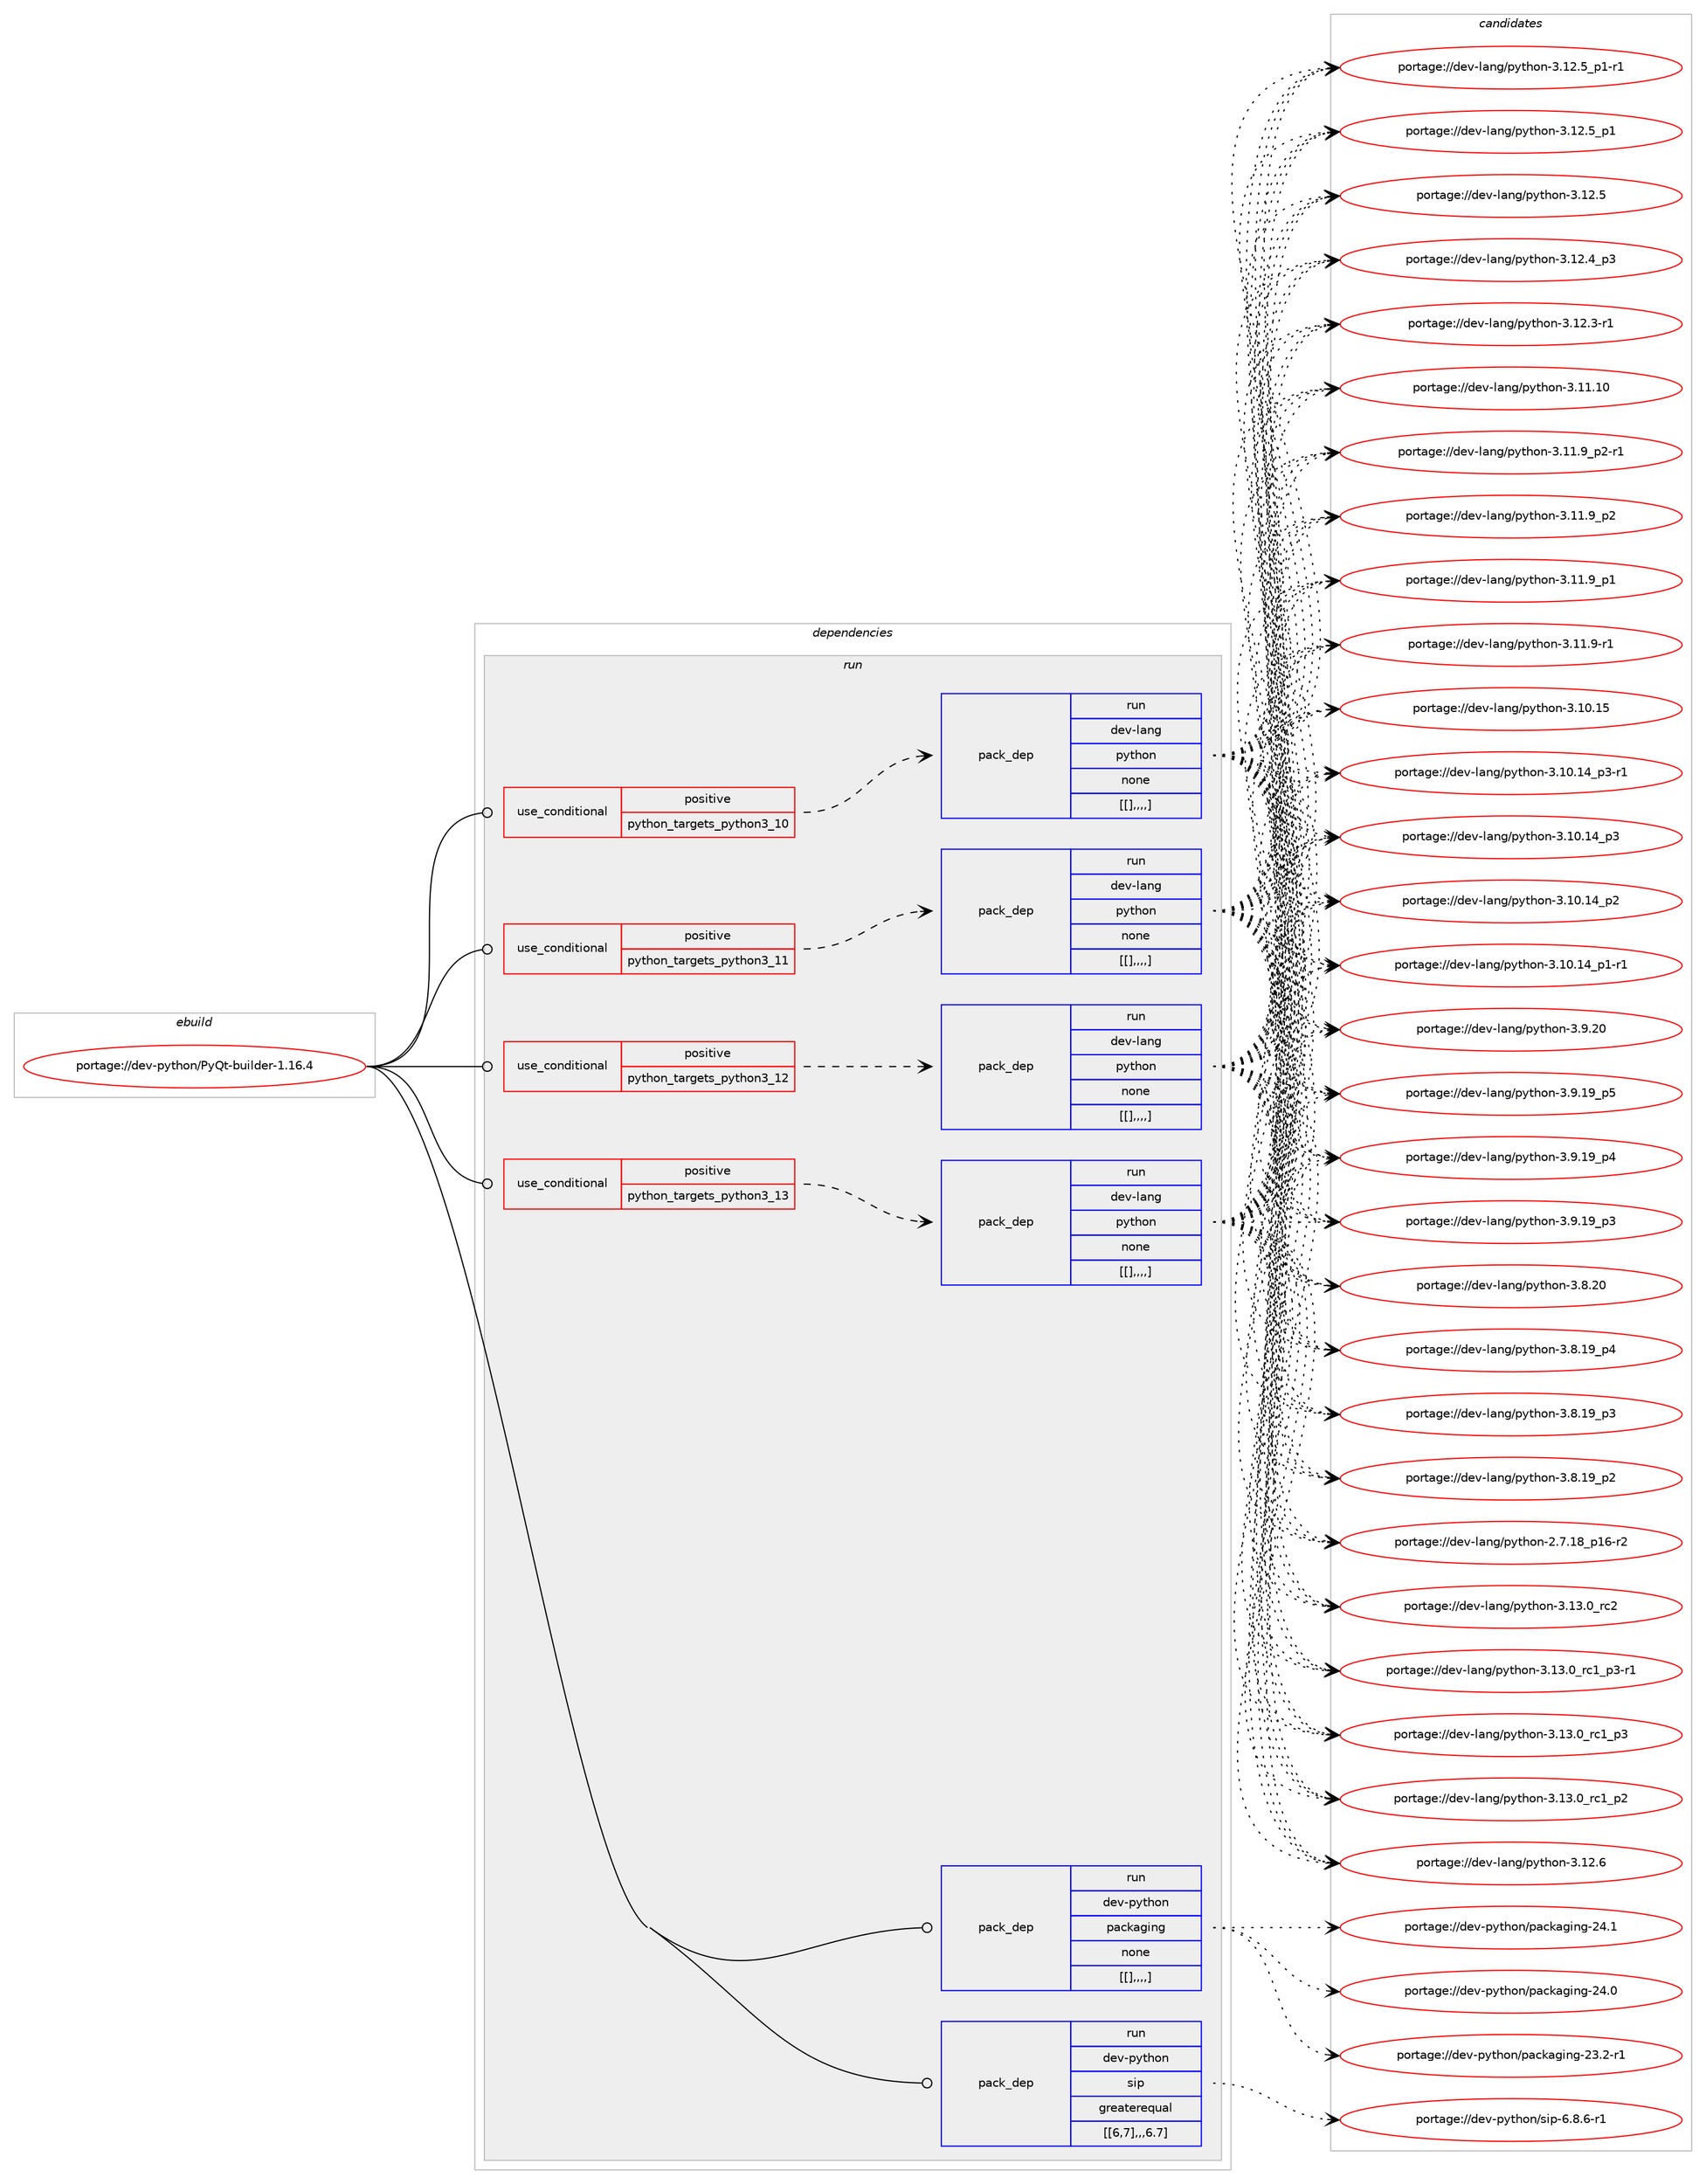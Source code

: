 digraph prolog {

# *************
# Graph options
# *************

newrank=true;
concentrate=true;
compound=true;
graph [rankdir=LR,fontname=Helvetica,fontsize=10,ranksep=1.5];#, ranksep=2.5, nodesep=0.2];
edge  [arrowhead=vee];
node  [fontname=Helvetica,fontsize=10];

# **********
# The ebuild
# **********

subgraph cluster_leftcol {
color=gray;
label=<<i>ebuild</i>>;
id [label="portage://dev-python/PyQt-builder-1.16.4", color=red, width=4, href="../dev-python/PyQt-builder-1.16.4.svg"];
}

# ****************
# The dependencies
# ****************

subgraph cluster_midcol {
color=gray;
label=<<i>dependencies</i>>;
subgraph cluster_compile {
fillcolor="#eeeeee";
style=filled;
label=<<i>compile</i>>;
}
subgraph cluster_compileandrun {
fillcolor="#eeeeee";
style=filled;
label=<<i>compile and run</i>>;
}
subgraph cluster_run {
fillcolor="#eeeeee";
style=filled;
label=<<i>run</i>>;
subgraph cond31029 {
dependency141744 [label=<<TABLE BORDER="0" CELLBORDER="1" CELLSPACING="0" CELLPADDING="4"><TR><TD ROWSPAN="3" CELLPADDING="10">use_conditional</TD></TR><TR><TD>positive</TD></TR><TR><TD>python_targets_python3_10</TD></TR></TABLE>>, shape=none, color=red];
subgraph pack109503 {
dependency141745 [label=<<TABLE BORDER="0" CELLBORDER="1" CELLSPACING="0" CELLPADDING="4" WIDTH="220"><TR><TD ROWSPAN="6" CELLPADDING="30">pack_dep</TD></TR><TR><TD WIDTH="110">run</TD></TR><TR><TD>dev-lang</TD></TR><TR><TD>python</TD></TR><TR><TD>none</TD></TR><TR><TD>[[],,,,]</TD></TR></TABLE>>, shape=none, color=blue];
}
dependency141744:e -> dependency141745:w [weight=20,style="dashed",arrowhead="vee"];
}
id:e -> dependency141744:w [weight=20,style="solid",arrowhead="odot"];
subgraph cond31030 {
dependency141746 [label=<<TABLE BORDER="0" CELLBORDER="1" CELLSPACING="0" CELLPADDING="4"><TR><TD ROWSPAN="3" CELLPADDING="10">use_conditional</TD></TR><TR><TD>positive</TD></TR><TR><TD>python_targets_python3_11</TD></TR></TABLE>>, shape=none, color=red];
subgraph pack109504 {
dependency141747 [label=<<TABLE BORDER="0" CELLBORDER="1" CELLSPACING="0" CELLPADDING="4" WIDTH="220"><TR><TD ROWSPAN="6" CELLPADDING="30">pack_dep</TD></TR><TR><TD WIDTH="110">run</TD></TR><TR><TD>dev-lang</TD></TR><TR><TD>python</TD></TR><TR><TD>none</TD></TR><TR><TD>[[],,,,]</TD></TR></TABLE>>, shape=none, color=blue];
}
dependency141746:e -> dependency141747:w [weight=20,style="dashed",arrowhead="vee"];
}
id:e -> dependency141746:w [weight=20,style="solid",arrowhead="odot"];
subgraph cond31031 {
dependency141748 [label=<<TABLE BORDER="0" CELLBORDER="1" CELLSPACING="0" CELLPADDING="4"><TR><TD ROWSPAN="3" CELLPADDING="10">use_conditional</TD></TR><TR><TD>positive</TD></TR><TR><TD>python_targets_python3_12</TD></TR></TABLE>>, shape=none, color=red];
subgraph pack109505 {
dependency141749 [label=<<TABLE BORDER="0" CELLBORDER="1" CELLSPACING="0" CELLPADDING="4" WIDTH="220"><TR><TD ROWSPAN="6" CELLPADDING="30">pack_dep</TD></TR><TR><TD WIDTH="110">run</TD></TR><TR><TD>dev-lang</TD></TR><TR><TD>python</TD></TR><TR><TD>none</TD></TR><TR><TD>[[],,,,]</TD></TR></TABLE>>, shape=none, color=blue];
}
dependency141748:e -> dependency141749:w [weight=20,style="dashed",arrowhead="vee"];
}
id:e -> dependency141748:w [weight=20,style="solid",arrowhead="odot"];
subgraph cond31032 {
dependency141750 [label=<<TABLE BORDER="0" CELLBORDER="1" CELLSPACING="0" CELLPADDING="4"><TR><TD ROWSPAN="3" CELLPADDING="10">use_conditional</TD></TR><TR><TD>positive</TD></TR><TR><TD>python_targets_python3_13</TD></TR></TABLE>>, shape=none, color=red];
subgraph pack109506 {
dependency141751 [label=<<TABLE BORDER="0" CELLBORDER="1" CELLSPACING="0" CELLPADDING="4" WIDTH="220"><TR><TD ROWSPAN="6" CELLPADDING="30">pack_dep</TD></TR><TR><TD WIDTH="110">run</TD></TR><TR><TD>dev-lang</TD></TR><TR><TD>python</TD></TR><TR><TD>none</TD></TR><TR><TD>[[],,,,]</TD></TR></TABLE>>, shape=none, color=blue];
}
dependency141750:e -> dependency141751:w [weight=20,style="dashed",arrowhead="vee"];
}
id:e -> dependency141750:w [weight=20,style="solid",arrowhead="odot"];
subgraph pack109507 {
dependency141752 [label=<<TABLE BORDER="0" CELLBORDER="1" CELLSPACING="0" CELLPADDING="4" WIDTH="220"><TR><TD ROWSPAN="6" CELLPADDING="30">pack_dep</TD></TR><TR><TD WIDTH="110">run</TD></TR><TR><TD>dev-python</TD></TR><TR><TD>packaging</TD></TR><TR><TD>none</TD></TR><TR><TD>[[],,,,]</TD></TR></TABLE>>, shape=none, color=blue];
}
id:e -> dependency141752:w [weight=20,style="solid",arrowhead="odot"];
subgraph pack109508 {
dependency141753 [label=<<TABLE BORDER="0" CELLBORDER="1" CELLSPACING="0" CELLPADDING="4" WIDTH="220"><TR><TD ROWSPAN="6" CELLPADDING="30">pack_dep</TD></TR><TR><TD WIDTH="110">run</TD></TR><TR><TD>dev-python</TD></TR><TR><TD>sip</TD></TR><TR><TD>greaterequal</TD></TR><TR><TD>[[6,7],,,6.7]</TD></TR></TABLE>>, shape=none, color=blue];
}
id:e -> dependency141753:w [weight=20,style="solid",arrowhead="odot"];
}
}

# **************
# The candidates
# **************

subgraph cluster_choices {
rank=same;
color=gray;
label=<<i>candidates</i>>;

subgraph choice109503 {
color=black;
nodesep=1;
choice10010111845108971101034711212111610411111045514649514648951149950 [label="portage://dev-lang/python-3.13.0_rc2", color=red, width=4,href="../dev-lang/python-3.13.0_rc2.svg"];
choice1001011184510897110103471121211161041111104551464951464895114994995112514511449 [label="portage://dev-lang/python-3.13.0_rc1_p3-r1", color=red, width=4,href="../dev-lang/python-3.13.0_rc1_p3-r1.svg"];
choice100101118451089711010347112121116104111110455146495146489511499499511251 [label="portage://dev-lang/python-3.13.0_rc1_p3", color=red, width=4,href="../dev-lang/python-3.13.0_rc1_p3.svg"];
choice100101118451089711010347112121116104111110455146495146489511499499511250 [label="portage://dev-lang/python-3.13.0_rc1_p2", color=red, width=4,href="../dev-lang/python-3.13.0_rc1_p2.svg"];
choice10010111845108971101034711212111610411111045514649504654 [label="portage://dev-lang/python-3.12.6", color=red, width=4,href="../dev-lang/python-3.12.6.svg"];
choice1001011184510897110103471121211161041111104551464950465395112494511449 [label="portage://dev-lang/python-3.12.5_p1-r1", color=red, width=4,href="../dev-lang/python-3.12.5_p1-r1.svg"];
choice100101118451089711010347112121116104111110455146495046539511249 [label="portage://dev-lang/python-3.12.5_p1", color=red, width=4,href="../dev-lang/python-3.12.5_p1.svg"];
choice10010111845108971101034711212111610411111045514649504653 [label="portage://dev-lang/python-3.12.5", color=red, width=4,href="../dev-lang/python-3.12.5.svg"];
choice100101118451089711010347112121116104111110455146495046529511251 [label="portage://dev-lang/python-3.12.4_p3", color=red, width=4,href="../dev-lang/python-3.12.4_p3.svg"];
choice100101118451089711010347112121116104111110455146495046514511449 [label="portage://dev-lang/python-3.12.3-r1", color=red, width=4,href="../dev-lang/python-3.12.3-r1.svg"];
choice1001011184510897110103471121211161041111104551464949464948 [label="portage://dev-lang/python-3.11.10", color=red, width=4,href="../dev-lang/python-3.11.10.svg"];
choice1001011184510897110103471121211161041111104551464949465795112504511449 [label="portage://dev-lang/python-3.11.9_p2-r1", color=red, width=4,href="../dev-lang/python-3.11.9_p2-r1.svg"];
choice100101118451089711010347112121116104111110455146494946579511250 [label="portage://dev-lang/python-3.11.9_p2", color=red, width=4,href="../dev-lang/python-3.11.9_p2.svg"];
choice100101118451089711010347112121116104111110455146494946579511249 [label="portage://dev-lang/python-3.11.9_p1", color=red, width=4,href="../dev-lang/python-3.11.9_p1.svg"];
choice100101118451089711010347112121116104111110455146494946574511449 [label="portage://dev-lang/python-3.11.9-r1", color=red, width=4,href="../dev-lang/python-3.11.9-r1.svg"];
choice1001011184510897110103471121211161041111104551464948464953 [label="portage://dev-lang/python-3.10.15", color=red, width=4,href="../dev-lang/python-3.10.15.svg"];
choice100101118451089711010347112121116104111110455146494846495295112514511449 [label="portage://dev-lang/python-3.10.14_p3-r1", color=red, width=4,href="../dev-lang/python-3.10.14_p3-r1.svg"];
choice10010111845108971101034711212111610411111045514649484649529511251 [label="portage://dev-lang/python-3.10.14_p3", color=red, width=4,href="../dev-lang/python-3.10.14_p3.svg"];
choice10010111845108971101034711212111610411111045514649484649529511250 [label="portage://dev-lang/python-3.10.14_p2", color=red, width=4,href="../dev-lang/python-3.10.14_p2.svg"];
choice100101118451089711010347112121116104111110455146494846495295112494511449 [label="portage://dev-lang/python-3.10.14_p1-r1", color=red, width=4,href="../dev-lang/python-3.10.14_p1-r1.svg"];
choice10010111845108971101034711212111610411111045514657465048 [label="portage://dev-lang/python-3.9.20", color=red, width=4,href="../dev-lang/python-3.9.20.svg"];
choice100101118451089711010347112121116104111110455146574649579511253 [label="portage://dev-lang/python-3.9.19_p5", color=red, width=4,href="../dev-lang/python-3.9.19_p5.svg"];
choice100101118451089711010347112121116104111110455146574649579511252 [label="portage://dev-lang/python-3.9.19_p4", color=red, width=4,href="../dev-lang/python-3.9.19_p4.svg"];
choice100101118451089711010347112121116104111110455146574649579511251 [label="portage://dev-lang/python-3.9.19_p3", color=red, width=4,href="../dev-lang/python-3.9.19_p3.svg"];
choice10010111845108971101034711212111610411111045514656465048 [label="portage://dev-lang/python-3.8.20", color=red, width=4,href="../dev-lang/python-3.8.20.svg"];
choice100101118451089711010347112121116104111110455146564649579511252 [label="portage://dev-lang/python-3.8.19_p4", color=red, width=4,href="../dev-lang/python-3.8.19_p4.svg"];
choice100101118451089711010347112121116104111110455146564649579511251 [label="portage://dev-lang/python-3.8.19_p3", color=red, width=4,href="../dev-lang/python-3.8.19_p3.svg"];
choice100101118451089711010347112121116104111110455146564649579511250 [label="portage://dev-lang/python-3.8.19_p2", color=red, width=4,href="../dev-lang/python-3.8.19_p2.svg"];
choice100101118451089711010347112121116104111110455046554649569511249544511450 [label="portage://dev-lang/python-2.7.18_p16-r2", color=red, width=4,href="../dev-lang/python-2.7.18_p16-r2.svg"];
dependency141745:e -> choice10010111845108971101034711212111610411111045514649514648951149950:w [style=dotted,weight="100"];
dependency141745:e -> choice1001011184510897110103471121211161041111104551464951464895114994995112514511449:w [style=dotted,weight="100"];
dependency141745:e -> choice100101118451089711010347112121116104111110455146495146489511499499511251:w [style=dotted,weight="100"];
dependency141745:e -> choice100101118451089711010347112121116104111110455146495146489511499499511250:w [style=dotted,weight="100"];
dependency141745:e -> choice10010111845108971101034711212111610411111045514649504654:w [style=dotted,weight="100"];
dependency141745:e -> choice1001011184510897110103471121211161041111104551464950465395112494511449:w [style=dotted,weight="100"];
dependency141745:e -> choice100101118451089711010347112121116104111110455146495046539511249:w [style=dotted,weight="100"];
dependency141745:e -> choice10010111845108971101034711212111610411111045514649504653:w [style=dotted,weight="100"];
dependency141745:e -> choice100101118451089711010347112121116104111110455146495046529511251:w [style=dotted,weight="100"];
dependency141745:e -> choice100101118451089711010347112121116104111110455146495046514511449:w [style=dotted,weight="100"];
dependency141745:e -> choice1001011184510897110103471121211161041111104551464949464948:w [style=dotted,weight="100"];
dependency141745:e -> choice1001011184510897110103471121211161041111104551464949465795112504511449:w [style=dotted,weight="100"];
dependency141745:e -> choice100101118451089711010347112121116104111110455146494946579511250:w [style=dotted,weight="100"];
dependency141745:e -> choice100101118451089711010347112121116104111110455146494946579511249:w [style=dotted,weight="100"];
dependency141745:e -> choice100101118451089711010347112121116104111110455146494946574511449:w [style=dotted,weight="100"];
dependency141745:e -> choice1001011184510897110103471121211161041111104551464948464953:w [style=dotted,weight="100"];
dependency141745:e -> choice100101118451089711010347112121116104111110455146494846495295112514511449:w [style=dotted,weight="100"];
dependency141745:e -> choice10010111845108971101034711212111610411111045514649484649529511251:w [style=dotted,weight="100"];
dependency141745:e -> choice10010111845108971101034711212111610411111045514649484649529511250:w [style=dotted,weight="100"];
dependency141745:e -> choice100101118451089711010347112121116104111110455146494846495295112494511449:w [style=dotted,weight="100"];
dependency141745:e -> choice10010111845108971101034711212111610411111045514657465048:w [style=dotted,weight="100"];
dependency141745:e -> choice100101118451089711010347112121116104111110455146574649579511253:w [style=dotted,weight="100"];
dependency141745:e -> choice100101118451089711010347112121116104111110455146574649579511252:w [style=dotted,weight="100"];
dependency141745:e -> choice100101118451089711010347112121116104111110455146574649579511251:w [style=dotted,weight="100"];
dependency141745:e -> choice10010111845108971101034711212111610411111045514656465048:w [style=dotted,weight="100"];
dependency141745:e -> choice100101118451089711010347112121116104111110455146564649579511252:w [style=dotted,weight="100"];
dependency141745:e -> choice100101118451089711010347112121116104111110455146564649579511251:w [style=dotted,weight="100"];
dependency141745:e -> choice100101118451089711010347112121116104111110455146564649579511250:w [style=dotted,weight="100"];
dependency141745:e -> choice100101118451089711010347112121116104111110455046554649569511249544511450:w [style=dotted,weight="100"];
}
subgraph choice109504 {
color=black;
nodesep=1;
choice10010111845108971101034711212111610411111045514649514648951149950 [label="portage://dev-lang/python-3.13.0_rc2", color=red, width=4,href="../dev-lang/python-3.13.0_rc2.svg"];
choice1001011184510897110103471121211161041111104551464951464895114994995112514511449 [label="portage://dev-lang/python-3.13.0_rc1_p3-r1", color=red, width=4,href="../dev-lang/python-3.13.0_rc1_p3-r1.svg"];
choice100101118451089711010347112121116104111110455146495146489511499499511251 [label="portage://dev-lang/python-3.13.0_rc1_p3", color=red, width=4,href="../dev-lang/python-3.13.0_rc1_p3.svg"];
choice100101118451089711010347112121116104111110455146495146489511499499511250 [label="portage://dev-lang/python-3.13.0_rc1_p2", color=red, width=4,href="../dev-lang/python-3.13.0_rc1_p2.svg"];
choice10010111845108971101034711212111610411111045514649504654 [label="portage://dev-lang/python-3.12.6", color=red, width=4,href="../dev-lang/python-3.12.6.svg"];
choice1001011184510897110103471121211161041111104551464950465395112494511449 [label="portage://dev-lang/python-3.12.5_p1-r1", color=red, width=4,href="../dev-lang/python-3.12.5_p1-r1.svg"];
choice100101118451089711010347112121116104111110455146495046539511249 [label="portage://dev-lang/python-3.12.5_p1", color=red, width=4,href="../dev-lang/python-3.12.5_p1.svg"];
choice10010111845108971101034711212111610411111045514649504653 [label="portage://dev-lang/python-3.12.5", color=red, width=4,href="../dev-lang/python-3.12.5.svg"];
choice100101118451089711010347112121116104111110455146495046529511251 [label="portage://dev-lang/python-3.12.4_p3", color=red, width=4,href="../dev-lang/python-3.12.4_p3.svg"];
choice100101118451089711010347112121116104111110455146495046514511449 [label="portage://dev-lang/python-3.12.3-r1", color=red, width=4,href="../dev-lang/python-3.12.3-r1.svg"];
choice1001011184510897110103471121211161041111104551464949464948 [label="portage://dev-lang/python-3.11.10", color=red, width=4,href="../dev-lang/python-3.11.10.svg"];
choice1001011184510897110103471121211161041111104551464949465795112504511449 [label="portage://dev-lang/python-3.11.9_p2-r1", color=red, width=4,href="../dev-lang/python-3.11.9_p2-r1.svg"];
choice100101118451089711010347112121116104111110455146494946579511250 [label="portage://dev-lang/python-3.11.9_p2", color=red, width=4,href="../dev-lang/python-3.11.9_p2.svg"];
choice100101118451089711010347112121116104111110455146494946579511249 [label="portage://dev-lang/python-3.11.9_p1", color=red, width=4,href="../dev-lang/python-3.11.9_p1.svg"];
choice100101118451089711010347112121116104111110455146494946574511449 [label="portage://dev-lang/python-3.11.9-r1", color=red, width=4,href="../dev-lang/python-3.11.9-r1.svg"];
choice1001011184510897110103471121211161041111104551464948464953 [label="portage://dev-lang/python-3.10.15", color=red, width=4,href="../dev-lang/python-3.10.15.svg"];
choice100101118451089711010347112121116104111110455146494846495295112514511449 [label="portage://dev-lang/python-3.10.14_p3-r1", color=red, width=4,href="../dev-lang/python-3.10.14_p3-r1.svg"];
choice10010111845108971101034711212111610411111045514649484649529511251 [label="portage://dev-lang/python-3.10.14_p3", color=red, width=4,href="../dev-lang/python-3.10.14_p3.svg"];
choice10010111845108971101034711212111610411111045514649484649529511250 [label="portage://dev-lang/python-3.10.14_p2", color=red, width=4,href="../dev-lang/python-3.10.14_p2.svg"];
choice100101118451089711010347112121116104111110455146494846495295112494511449 [label="portage://dev-lang/python-3.10.14_p1-r1", color=red, width=4,href="../dev-lang/python-3.10.14_p1-r1.svg"];
choice10010111845108971101034711212111610411111045514657465048 [label="portage://dev-lang/python-3.9.20", color=red, width=4,href="../dev-lang/python-3.9.20.svg"];
choice100101118451089711010347112121116104111110455146574649579511253 [label="portage://dev-lang/python-3.9.19_p5", color=red, width=4,href="../dev-lang/python-3.9.19_p5.svg"];
choice100101118451089711010347112121116104111110455146574649579511252 [label="portage://dev-lang/python-3.9.19_p4", color=red, width=4,href="../dev-lang/python-3.9.19_p4.svg"];
choice100101118451089711010347112121116104111110455146574649579511251 [label="portage://dev-lang/python-3.9.19_p3", color=red, width=4,href="../dev-lang/python-3.9.19_p3.svg"];
choice10010111845108971101034711212111610411111045514656465048 [label="portage://dev-lang/python-3.8.20", color=red, width=4,href="../dev-lang/python-3.8.20.svg"];
choice100101118451089711010347112121116104111110455146564649579511252 [label="portage://dev-lang/python-3.8.19_p4", color=red, width=4,href="../dev-lang/python-3.8.19_p4.svg"];
choice100101118451089711010347112121116104111110455146564649579511251 [label="portage://dev-lang/python-3.8.19_p3", color=red, width=4,href="../dev-lang/python-3.8.19_p3.svg"];
choice100101118451089711010347112121116104111110455146564649579511250 [label="portage://dev-lang/python-3.8.19_p2", color=red, width=4,href="../dev-lang/python-3.8.19_p2.svg"];
choice100101118451089711010347112121116104111110455046554649569511249544511450 [label="portage://dev-lang/python-2.7.18_p16-r2", color=red, width=4,href="../dev-lang/python-2.7.18_p16-r2.svg"];
dependency141747:e -> choice10010111845108971101034711212111610411111045514649514648951149950:w [style=dotted,weight="100"];
dependency141747:e -> choice1001011184510897110103471121211161041111104551464951464895114994995112514511449:w [style=dotted,weight="100"];
dependency141747:e -> choice100101118451089711010347112121116104111110455146495146489511499499511251:w [style=dotted,weight="100"];
dependency141747:e -> choice100101118451089711010347112121116104111110455146495146489511499499511250:w [style=dotted,weight="100"];
dependency141747:e -> choice10010111845108971101034711212111610411111045514649504654:w [style=dotted,weight="100"];
dependency141747:e -> choice1001011184510897110103471121211161041111104551464950465395112494511449:w [style=dotted,weight="100"];
dependency141747:e -> choice100101118451089711010347112121116104111110455146495046539511249:w [style=dotted,weight="100"];
dependency141747:e -> choice10010111845108971101034711212111610411111045514649504653:w [style=dotted,weight="100"];
dependency141747:e -> choice100101118451089711010347112121116104111110455146495046529511251:w [style=dotted,weight="100"];
dependency141747:e -> choice100101118451089711010347112121116104111110455146495046514511449:w [style=dotted,weight="100"];
dependency141747:e -> choice1001011184510897110103471121211161041111104551464949464948:w [style=dotted,weight="100"];
dependency141747:e -> choice1001011184510897110103471121211161041111104551464949465795112504511449:w [style=dotted,weight="100"];
dependency141747:e -> choice100101118451089711010347112121116104111110455146494946579511250:w [style=dotted,weight="100"];
dependency141747:e -> choice100101118451089711010347112121116104111110455146494946579511249:w [style=dotted,weight="100"];
dependency141747:e -> choice100101118451089711010347112121116104111110455146494946574511449:w [style=dotted,weight="100"];
dependency141747:e -> choice1001011184510897110103471121211161041111104551464948464953:w [style=dotted,weight="100"];
dependency141747:e -> choice100101118451089711010347112121116104111110455146494846495295112514511449:w [style=dotted,weight="100"];
dependency141747:e -> choice10010111845108971101034711212111610411111045514649484649529511251:w [style=dotted,weight="100"];
dependency141747:e -> choice10010111845108971101034711212111610411111045514649484649529511250:w [style=dotted,weight="100"];
dependency141747:e -> choice100101118451089711010347112121116104111110455146494846495295112494511449:w [style=dotted,weight="100"];
dependency141747:e -> choice10010111845108971101034711212111610411111045514657465048:w [style=dotted,weight="100"];
dependency141747:e -> choice100101118451089711010347112121116104111110455146574649579511253:w [style=dotted,weight="100"];
dependency141747:e -> choice100101118451089711010347112121116104111110455146574649579511252:w [style=dotted,weight="100"];
dependency141747:e -> choice100101118451089711010347112121116104111110455146574649579511251:w [style=dotted,weight="100"];
dependency141747:e -> choice10010111845108971101034711212111610411111045514656465048:w [style=dotted,weight="100"];
dependency141747:e -> choice100101118451089711010347112121116104111110455146564649579511252:w [style=dotted,weight="100"];
dependency141747:e -> choice100101118451089711010347112121116104111110455146564649579511251:w [style=dotted,weight="100"];
dependency141747:e -> choice100101118451089711010347112121116104111110455146564649579511250:w [style=dotted,weight="100"];
dependency141747:e -> choice100101118451089711010347112121116104111110455046554649569511249544511450:w [style=dotted,weight="100"];
}
subgraph choice109505 {
color=black;
nodesep=1;
choice10010111845108971101034711212111610411111045514649514648951149950 [label="portage://dev-lang/python-3.13.0_rc2", color=red, width=4,href="../dev-lang/python-3.13.0_rc2.svg"];
choice1001011184510897110103471121211161041111104551464951464895114994995112514511449 [label="portage://dev-lang/python-3.13.0_rc1_p3-r1", color=red, width=4,href="../dev-lang/python-3.13.0_rc1_p3-r1.svg"];
choice100101118451089711010347112121116104111110455146495146489511499499511251 [label="portage://dev-lang/python-3.13.0_rc1_p3", color=red, width=4,href="../dev-lang/python-3.13.0_rc1_p3.svg"];
choice100101118451089711010347112121116104111110455146495146489511499499511250 [label="portage://dev-lang/python-3.13.0_rc1_p2", color=red, width=4,href="../dev-lang/python-3.13.0_rc1_p2.svg"];
choice10010111845108971101034711212111610411111045514649504654 [label="portage://dev-lang/python-3.12.6", color=red, width=4,href="../dev-lang/python-3.12.6.svg"];
choice1001011184510897110103471121211161041111104551464950465395112494511449 [label="portage://dev-lang/python-3.12.5_p1-r1", color=red, width=4,href="../dev-lang/python-3.12.5_p1-r1.svg"];
choice100101118451089711010347112121116104111110455146495046539511249 [label="portage://dev-lang/python-3.12.5_p1", color=red, width=4,href="../dev-lang/python-3.12.5_p1.svg"];
choice10010111845108971101034711212111610411111045514649504653 [label="portage://dev-lang/python-3.12.5", color=red, width=4,href="../dev-lang/python-3.12.5.svg"];
choice100101118451089711010347112121116104111110455146495046529511251 [label="portage://dev-lang/python-3.12.4_p3", color=red, width=4,href="../dev-lang/python-3.12.4_p3.svg"];
choice100101118451089711010347112121116104111110455146495046514511449 [label="portage://dev-lang/python-3.12.3-r1", color=red, width=4,href="../dev-lang/python-3.12.3-r1.svg"];
choice1001011184510897110103471121211161041111104551464949464948 [label="portage://dev-lang/python-3.11.10", color=red, width=4,href="../dev-lang/python-3.11.10.svg"];
choice1001011184510897110103471121211161041111104551464949465795112504511449 [label="portage://dev-lang/python-3.11.9_p2-r1", color=red, width=4,href="../dev-lang/python-3.11.9_p2-r1.svg"];
choice100101118451089711010347112121116104111110455146494946579511250 [label="portage://dev-lang/python-3.11.9_p2", color=red, width=4,href="../dev-lang/python-3.11.9_p2.svg"];
choice100101118451089711010347112121116104111110455146494946579511249 [label="portage://dev-lang/python-3.11.9_p1", color=red, width=4,href="../dev-lang/python-3.11.9_p1.svg"];
choice100101118451089711010347112121116104111110455146494946574511449 [label="portage://dev-lang/python-3.11.9-r1", color=red, width=4,href="../dev-lang/python-3.11.9-r1.svg"];
choice1001011184510897110103471121211161041111104551464948464953 [label="portage://dev-lang/python-3.10.15", color=red, width=4,href="../dev-lang/python-3.10.15.svg"];
choice100101118451089711010347112121116104111110455146494846495295112514511449 [label="portage://dev-lang/python-3.10.14_p3-r1", color=red, width=4,href="../dev-lang/python-3.10.14_p3-r1.svg"];
choice10010111845108971101034711212111610411111045514649484649529511251 [label="portage://dev-lang/python-3.10.14_p3", color=red, width=4,href="../dev-lang/python-3.10.14_p3.svg"];
choice10010111845108971101034711212111610411111045514649484649529511250 [label="portage://dev-lang/python-3.10.14_p2", color=red, width=4,href="../dev-lang/python-3.10.14_p2.svg"];
choice100101118451089711010347112121116104111110455146494846495295112494511449 [label="portage://dev-lang/python-3.10.14_p1-r1", color=red, width=4,href="../dev-lang/python-3.10.14_p1-r1.svg"];
choice10010111845108971101034711212111610411111045514657465048 [label="portage://dev-lang/python-3.9.20", color=red, width=4,href="../dev-lang/python-3.9.20.svg"];
choice100101118451089711010347112121116104111110455146574649579511253 [label="portage://dev-lang/python-3.9.19_p5", color=red, width=4,href="../dev-lang/python-3.9.19_p5.svg"];
choice100101118451089711010347112121116104111110455146574649579511252 [label="portage://dev-lang/python-3.9.19_p4", color=red, width=4,href="../dev-lang/python-3.9.19_p4.svg"];
choice100101118451089711010347112121116104111110455146574649579511251 [label="portage://dev-lang/python-3.9.19_p3", color=red, width=4,href="../dev-lang/python-3.9.19_p3.svg"];
choice10010111845108971101034711212111610411111045514656465048 [label="portage://dev-lang/python-3.8.20", color=red, width=4,href="../dev-lang/python-3.8.20.svg"];
choice100101118451089711010347112121116104111110455146564649579511252 [label="portage://dev-lang/python-3.8.19_p4", color=red, width=4,href="../dev-lang/python-3.8.19_p4.svg"];
choice100101118451089711010347112121116104111110455146564649579511251 [label="portage://dev-lang/python-3.8.19_p3", color=red, width=4,href="../dev-lang/python-3.8.19_p3.svg"];
choice100101118451089711010347112121116104111110455146564649579511250 [label="portage://dev-lang/python-3.8.19_p2", color=red, width=4,href="../dev-lang/python-3.8.19_p2.svg"];
choice100101118451089711010347112121116104111110455046554649569511249544511450 [label="portage://dev-lang/python-2.7.18_p16-r2", color=red, width=4,href="../dev-lang/python-2.7.18_p16-r2.svg"];
dependency141749:e -> choice10010111845108971101034711212111610411111045514649514648951149950:w [style=dotted,weight="100"];
dependency141749:e -> choice1001011184510897110103471121211161041111104551464951464895114994995112514511449:w [style=dotted,weight="100"];
dependency141749:e -> choice100101118451089711010347112121116104111110455146495146489511499499511251:w [style=dotted,weight="100"];
dependency141749:e -> choice100101118451089711010347112121116104111110455146495146489511499499511250:w [style=dotted,weight="100"];
dependency141749:e -> choice10010111845108971101034711212111610411111045514649504654:w [style=dotted,weight="100"];
dependency141749:e -> choice1001011184510897110103471121211161041111104551464950465395112494511449:w [style=dotted,weight="100"];
dependency141749:e -> choice100101118451089711010347112121116104111110455146495046539511249:w [style=dotted,weight="100"];
dependency141749:e -> choice10010111845108971101034711212111610411111045514649504653:w [style=dotted,weight="100"];
dependency141749:e -> choice100101118451089711010347112121116104111110455146495046529511251:w [style=dotted,weight="100"];
dependency141749:e -> choice100101118451089711010347112121116104111110455146495046514511449:w [style=dotted,weight="100"];
dependency141749:e -> choice1001011184510897110103471121211161041111104551464949464948:w [style=dotted,weight="100"];
dependency141749:e -> choice1001011184510897110103471121211161041111104551464949465795112504511449:w [style=dotted,weight="100"];
dependency141749:e -> choice100101118451089711010347112121116104111110455146494946579511250:w [style=dotted,weight="100"];
dependency141749:e -> choice100101118451089711010347112121116104111110455146494946579511249:w [style=dotted,weight="100"];
dependency141749:e -> choice100101118451089711010347112121116104111110455146494946574511449:w [style=dotted,weight="100"];
dependency141749:e -> choice1001011184510897110103471121211161041111104551464948464953:w [style=dotted,weight="100"];
dependency141749:e -> choice100101118451089711010347112121116104111110455146494846495295112514511449:w [style=dotted,weight="100"];
dependency141749:e -> choice10010111845108971101034711212111610411111045514649484649529511251:w [style=dotted,weight="100"];
dependency141749:e -> choice10010111845108971101034711212111610411111045514649484649529511250:w [style=dotted,weight="100"];
dependency141749:e -> choice100101118451089711010347112121116104111110455146494846495295112494511449:w [style=dotted,weight="100"];
dependency141749:e -> choice10010111845108971101034711212111610411111045514657465048:w [style=dotted,weight="100"];
dependency141749:e -> choice100101118451089711010347112121116104111110455146574649579511253:w [style=dotted,weight="100"];
dependency141749:e -> choice100101118451089711010347112121116104111110455146574649579511252:w [style=dotted,weight="100"];
dependency141749:e -> choice100101118451089711010347112121116104111110455146574649579511251:w [style=dotted,weight="100"];
dependency141749:e -> choice10010111845108971101034711212111610411111045514656465048:w [style=dotted,weight="100"];
dependency141749:e -> choice100101118451089711010347112121116104111110455146564649579511252:w [style=dotted,weight="100"];
dependency141749:e -> choice100101118451089711010347112121116104111110455146564649579511251:w [style=dotted,weight="100"];
dependency141749:e -> choice100101118451089711010347112121116104111110455146564649579511250:w [style=dotted,weight="100"];
dependency141749:e -> choice100101118451089711010347112121116104111110455046554649569511249544511450:w [style=dotted,weight="100"];
}
subgraph choice109506 {
color=black;
nodesep=1;
choice10010111845108971101034711212111610411111045514649514648951149950 [label="portage://dev-lang/python-3.13.0_rc2", color=red, width=4,href="../dev-lang/python-3.13.0_rc2.svg"];
choice1001011184510897110103471121211161041111104551464951464895114994995112514511449 [label="portage://dev-lang/python-3.13.0_rc1_p3-r1", color=red, width=4,href="../dev-lang/python-3.13.0_rc1_p3-r1.svg"];
choice100101118451089711010347112121116104111110455146495146489511499499511251 [label="portage://dev-lang/python-3.13.0_rc1_p3", color=red, width=4,href="../dev-lang/python-3.13.0_rc1_p3.svg"];
choice100101118451089711010347112121116104111110455146495146489511499499511250 [label="portage://dev-lang/python-3.13.0_rc1_p2", color=red, width=4,href="../dev-lang/python-3.13.0_rc1_p2.svg"];
choice10010111845108971101034711212111610411111045514649504654 [label="portage://dev-lang/python-3.12.6", color=red, width=4,href="../dev-lang/python-3.12.6.svg"];
choice1001011184510897110103471121211161041111104551464950465395112494511449 [label="portage://dev-lang/python-3.12.5_p1-r1", color=red, width=4,href="../dev-lang/python-3.12.5_p1-r1.svg"];
choice100101118451089711010347112121116104111110455146495046539511249 [label="portage://dev-lang/python-3.12.5_p1", color=red, width=4,href="../dev-lang/python-3.12.5_p1.svg"];
choice10010111845108971101034711212111610411111045514649504653 [label="portage://dev-lang/python-3.12.5", color=red, width=4,href="../dev-lang/python-3.12.5.svg"];
choice100101118451089711010347112121116104111110455146495046529511251 [label="portage://dev-lang/python-3.12.4_p3", color=red, width=4,href="../dev-lang/python-3.12.4_p3.svg"];
choice100101118451089711010347112121116104111110455146495046514511449 [label="portage://dev-lang/python-3.12.3-r1", color=red, width=4,href="../dev-lang/python-3.12.3-r1.svg"];
choice1001011184510897110103471121211161041111104551464949464948 [label="portage://dev-lang/python-3.11.10", color=red, width=4,href="../dev-lang/python-3.11.10.svg"];
choice1001011184510897110103471121211161041111104551464949465795112504511449 [label="portage://dev-lang/python-3.11.9_p2-r1", color=red, width=4,href="../dev-lang/python-3.11.9_p2-r1.svg"];
choice100101118451089711010347112121116104111110455146494946579511250 [label="portage://dev-lang/python-3.11.9_p2", color=red, width=4,href="../dev-lang/python-3.11.9_p2.svg"];
choice100101118451089711010347112121116104111110455146494946579511249 [label="portage://dev-lang/python-3.11.9_p1", color=red, width=4,href="../dev-lang/python-3.11.9_p1.svg"];
choice100101118451089711010347112121116104111110455146494946574511449 [label="portage://dev-lang/python-3.11.9-r1", color=red, width=4,href="../dev-lang/python-3.11.9-r1.svg"];
choice1001011184510897110103471121211161041111104551464948464953 [label="portage://dev-lang/python-3.10.15", color=red, width=4,href="../dev-lang/python-3.10.15.svg"];
choice100101118451089711010347112121116104111110455146494846495295112514511449 [label="portage://dev-lang/python-3.10.14_p3-r1", color=red, width=4,href="../dev-lang/python-3.10.14_p3-r1.svg"];
choice10010111845108971101034711212111610411111045514649484649529511251 [label="portage://dev-lang/python-3.10.14_p3", color=red, width=4,href="../dev-lang/python-3.10.14_p3.svg"];
choice10010111845108971101034711212111610411111045514649484649529511250 [label="portage://dev-lang/python-3.10.14_p2", color=red, width=4,href="../dev-lang/python-3.10.14_p2.svg"];
choice100101118451089711010347112121116104111110455146494846495295112494511449 [label="portage://dev-lang/python-3.10.14_p1-r1", color=red, width=4,href="../dev-lang/python-3.10.14_p1-r1.svg"];
choice10010111845108971101034711212111610411111045514657465048 [label="portage://dev-lang/python-3.9.20", color=red, width=4,href="../dev-lang/python-3.9.20.svg"];
choice100101118451089711010347112121116104111110455146574649579511253 [label="portage://dev-lang/python-3.9.19_p5", color=red, width=4,href="../dev-lang/python-3.9.19_p5.svg"];
choice100101118451089711010347112121116104111110455146574649579511252 [label="portage://dev-lang/python-3.9.19_p4", color=red, width=4,href="../dev-lang/python-3.9.19_p4.svg"];
choice100101118451089711010347112121116104111110455146574649579511251 [label="portage://dev-lang/python-3.9.19_p3", color=red, width=4,href="../dev-lang/python-3.9.19_p3.svg"];
choice10010111845108971101034711212111610411111045514656465048 [label="portage://dev-lang/python-3.8.20", color=red, width=4,href="../dev-lang/python-3.8.20.svg"];
choice100101118451089711010347112121116104111110455146564649579511252 [label="portage://dev-lang/python-3.8.19_p4", color=red, width=4,href="../dev-lang/python-3.8.19_p4.svg"];
choice100101118451089711010347112121116104111110455146564649579511251 [label="portage://dev-lang/python-3.8.19_p3", color=red, width=4,href="../dev-lang/python-3.8.19_p3.svg"];
choice100101118451089711010347112121116104111110455146564649579511250 [label="portage://dev-lang/python-3.8.19_p2", color=red, width=4,href="../dev-lang/python-3.8.19_p2.svg"];
choice100101118451089711010347112121116104111110455046554649569511249544511450 [label="portage://dev-lang/python-2.7.18_p16-r2", color=red, width=4,href="../dev-lang/python-2.7.18_p16-r2.svg"];
dependency141751:e -> choice10010111845108971101034711212111610411111045514649514648951149950:w [style=dotted,weight="100"];
dependency141751:e -> choice1001011184510897110103471121211161041111104551464951464895114994995112514511449:w [style=dotted,weight="100"];
dependency141751:e -> choice100101118451089711010347112121116104111110455146495146489511499499511251:w [style=dotted,weight="100"];
dependency141751:e -> choice100101118451089711010347112121116104111110455146495146489511499499511250:w [style=dotted,weight="100"];
dependency141751:e -> choice10010111845108971101034711212111610411111045514649504654:w [style=dotted,weight="100"];
dependency141751:e -> choice1001011184510897110103471121211161041111104551464950465395112494511449:w [style=dotted,weight="100"];
dependency141751:e -> choice100101118451089711010347112121116104111110455146495046539511249:w [style=dotted,weight="100"];
dependency141751:e -> choice10010111845108971101034711212111610411111045514649504653:w [style=dotted,weight="100"];
dependency141751:e -> choice100101118451089711010347112121116104111110455146495046529511251:w [style=dotted,weight="100"];
dependency141751:e -> choice100101118451089711010347112121116104111110455146495046514511449:w [style=dotted,weight="100"];
dependency141751:e -> choice1001011184510897110103471121211161041111104551464949464948:w [style=dotted,weight="100"];
dependency141751:e -> choice1001011184510897110103471121211161041111104551464949465795112504511449:w [style=dotted,weight="100"];
dependency141751:e -> choice100101118451089711010347112121116104111110455146494946579511250:w [style=dotted,weight="100"];
dependency141751:e -> choice100101118451089711010347112121116104111110455146494946579511249:w [style=dotted,weight="100"];
dependency141751:e -> choice100101118451089711010347112121116104111110455146494946574511449:w [style=dotted,weight="100"];
dependency141751:e -> choice1001011184510897110103471121211161041111104551464948464953:w [style=dotted,weight="100"];
dependency141751:e -> choice100101118451089711010347112121116104111110455146494846495295112514511449:w [style=dotted,weight="100"];
dependency141751:e -> choice10010111845108971101034711212111610411111045514649484649529511251:w [style=dotted,weight="100"];
dependency141751:e -> choice10010111845108971101034711212111610411111045514649484649529511250:w [style=dotted,weight="100"];
dependency141751:e -> choice100101118451089711010347112121116104111110455146494846495295112494511449:w [style=dotted,weight="100"];
dependency141751:e -> choice10010111845108971101034711212111610411111045514657465048:w [style=dotted,weight="100"];
dependency141751:e -> choice100101118451089711010347112121116104111110455146574649579511253:w [style=dotted,weight="100"];
dependency141751:e -> choice100101118451089711010347112121116104111110455146574649579511252:w [style=dotted,weight="100"];
dependency141751:e -> choice100101118451089711010347112121116104111110455146574649579511251:w [style=dotted,weight="100"];
dependency141751:e -> choice10010111845108971101034711212111610411111045514656465048:w [style=dotted,weight="100"];
dependency141751:e -> choice100101118451089711010347112121116104111110455146564649579511252:w [style=dotted,weight="100"];
dependency141751:e -> choice100101118451089711010347112121116104111110455146564649579511251:w [style=dotted,weight="100"];
dependency141751:e -> choice100101118451089711010347112121116104111110455146564649579511250:w [style=dotted,weight="100"];
dependency141751:e -> choice100101118451089711010347112121116104111110455046554649569511249544511450:w [style=dotted,weight="100"];
}
subgraph choice109507 {
color=black;
nodesep=1;
choice10010111845112121116104111110471129799107971031051101034550524649 [label="portage://dev-python/packaging-24.1", color=red, width=4,href="../dev-python/packaging-24.1.svg"];
choice10010111845112121116104111110471129799107971031051101034550524648 [label="portage://dev-python/packaging-24.0", color=red, width=4,href="../dev-python/packaging-24.0.svg"];
choice100101118451121211161041111104711297991079710310511010345505146504511449 [label="portage://dev-python/packaging-23.2-r1", color=red, width=4,href="../dev-python/packaging-23.2-r1.svg"];
dependency141752:e -> choice10010111845112121116104111110471129799107971031051101034550524649:w [style=dotted,weight="100"];
dependency141752:e -> choice10010111845112121116104111110471129799107971031051101034550524648:w [style=dotted,weight="100"];
dependency141752:e -> choice100101118451121211161041111104711297991079710310511010345505146504511449:w [style=dotted,weight="100"];
}
subgraph choice109508 {
color=black;
nodesep=1;
choice10010111845112121116104111110471151051124554465646544511449 [label="portage://dev-python/sip-6.8.6-r1", color=red, width=4,href="../dev-python/sip-6.8.6-r1.svg"];
dependency141753:e -> choice10010111845112121116104111110471151051124554465646544511449:w [style=dotted,weight="100"];
}
}

}
